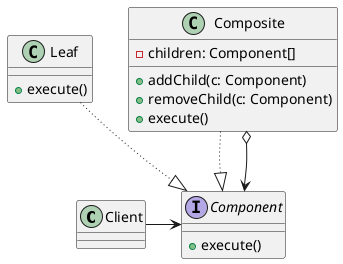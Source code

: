 @startuml

class Client {}

interface Component {
    + execute()
}

class Leaf {
    + execute()
}

class Composite {
    - children: Component[]
    + addChild(c: Component)
    + removeChild(c: Component)
    + execute()
}

Leaf -[dotted]-|> Component
Composite -[dotted]-|> Component
Composite o--> Component
Client -> Component

@enduml
